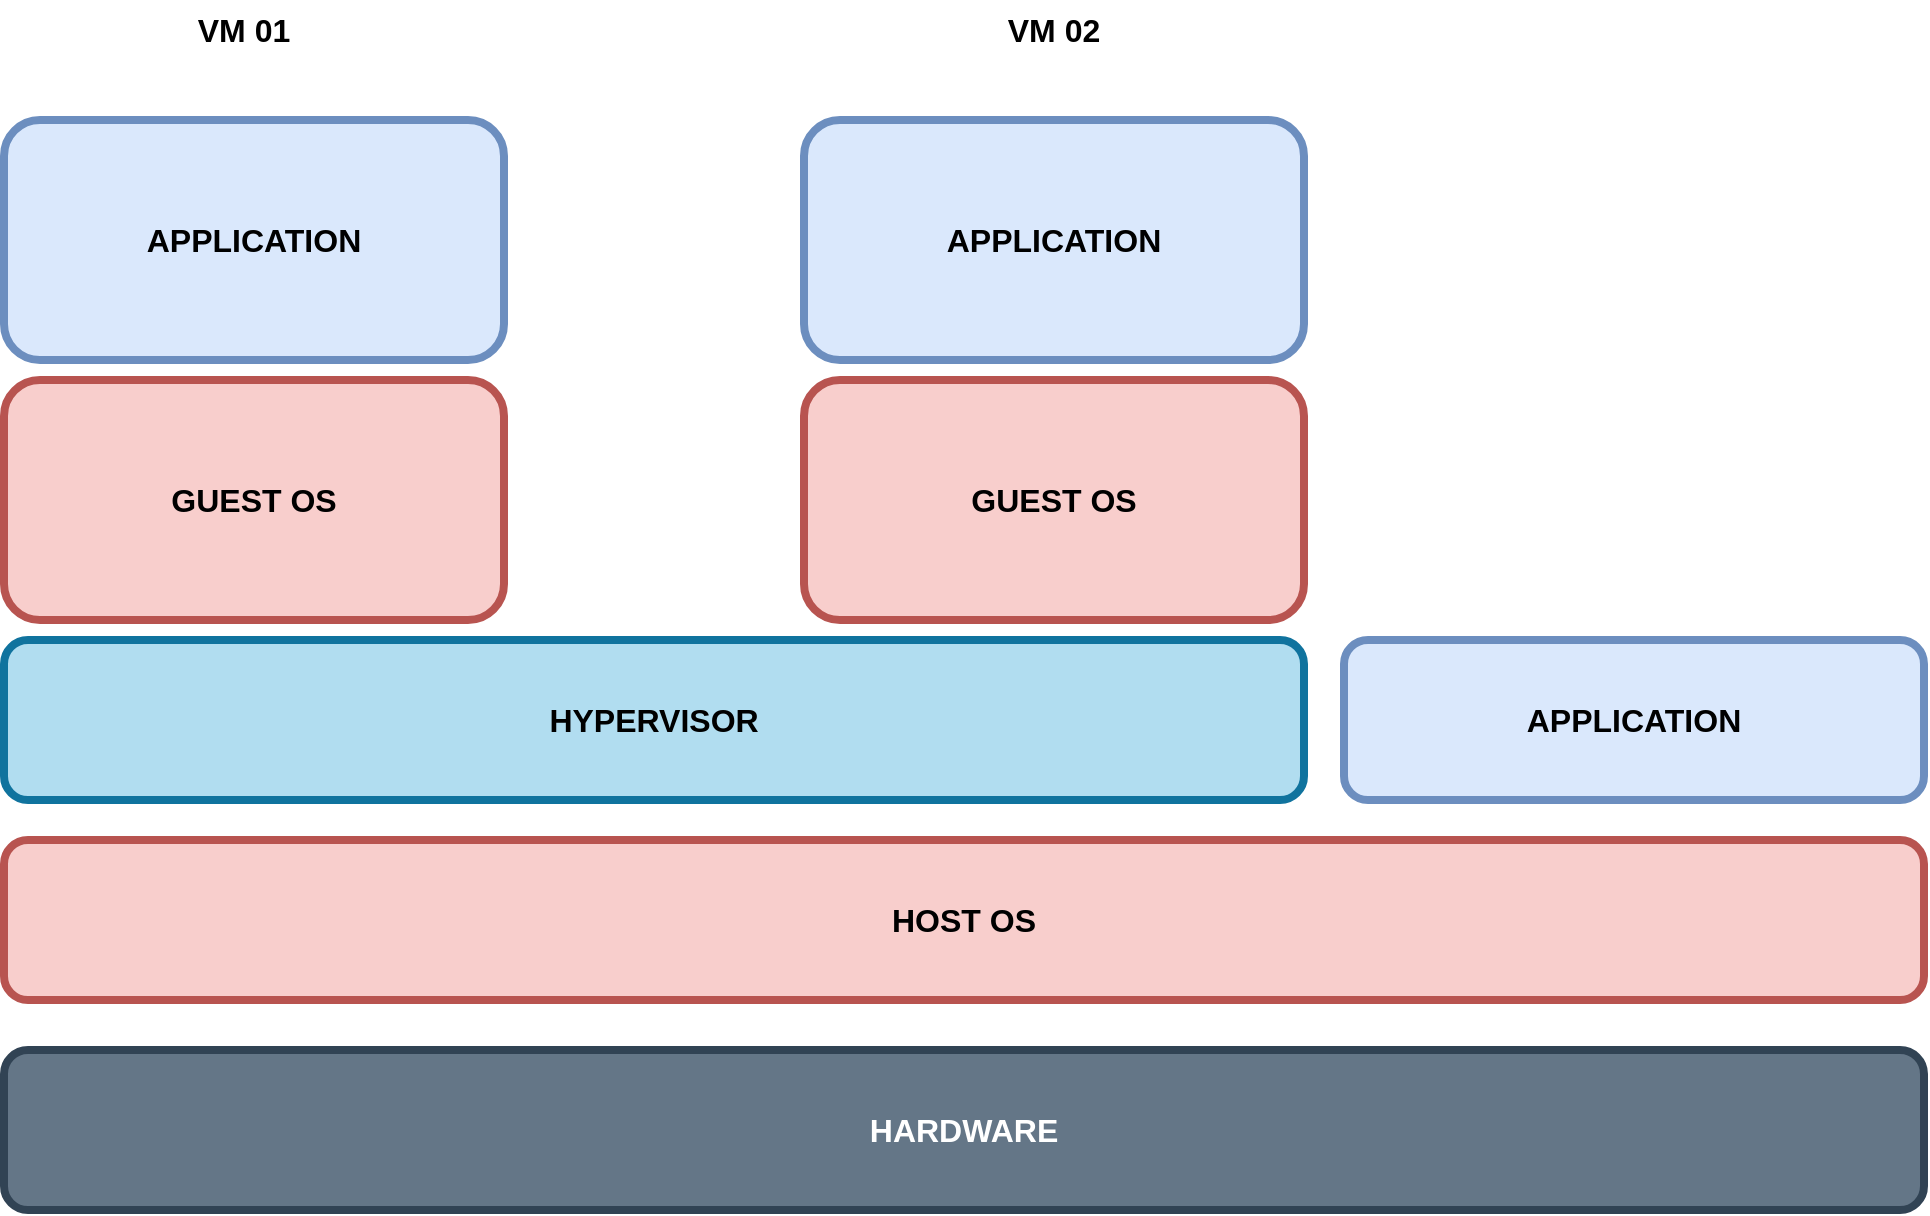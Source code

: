 <mxfile version="22.1.17" type="device">
  <diagram name="Página-1" id="oM4NrAtvXr0_JtJRRIe0">
    <mxGraphModel dx="1194" dy="716" grid="1" gridSize="10" guides="1" tooltips="1" connect="1" arrows="1" fold="1" page="1" pageScale="1" pageWidth="827" pageHeight="1169" math="0" shadow="0">
      <root>
        <mxCell id="0" />
        <mxCell id="1" parent="0" />
        <mxCell id="Qz9yoWyKzJVpS7tjnell-1" value="APPLICATION" style="rounded=1;whiteSpace=wrap;html=1;strokeWidth=4;fillColor=#dae8fc;strokeColor=#6c8ebf;fontSize=16;fontStyle=1" vertex="1" parent="1">
          <mxGeometry x="40" y="80" width="250" height="120" as="geometry" />
        </mxCell>
        <mxCell id="Qz9yoWyKzJVpS7tjnell-2" value="APPLICATION" style="rounded=1;whiteSpace=wrap;html=1;strokeWidth=4;fillColor=#dae8fc;strokeColor=#6c8ebf;fontSize=16;fontStyle=1" vertex="1" parent="1">
          <mxGeometry x="440" y="80" width="250" height="120" as="geometry" />
        </mxCell>
        <mxCell id="Qz9yoWyKzJVpS7tjnell-4" value="GUEST OS" style="rounded=1;whiteSpace=wrap;html=1;strokeWidth=4;fillColor=#f8cecc;strokeColor=#b85450;fontSize=16;fontStyle=1" vertex="1" parent="1">
          <mxGeometry x="40" y="210" width="250" height="120" as="geometry" />
        </mxCell>
        <mxCell id="Qz9yoWyKzJVpS7tjnell-5" value="GUEST OS" style="rounded=1;whiteSpace=wrap;html=1;strokeWidth=4;fillColor=#f8cecc;strokeColor=#b85450;fontSize=16;fontStyle=1" vertex="1" parent="1">
          <mxGeometry x="440" y="210" width="250" height="120" as="geometry" />
        </mxCell>
        <mxCell id="Qz9yoWyKzJVpS7tjnell-6" value="VM 01" style="text;html=1;strokeColor=none;fillColor=none;align=center;verticalAlign=middle;whiteSpace=wrap;rounded=0;fontSize=16;fontStyle=1" vertex="1" parent="1">
          <mxGeometry x="130" y="20" width="60" height="30" as="geometry" />
        </mxCell>
        <mxCell id="Qz9yoWyKzJVpS7tjnell-7" value="VM 02" style="text;html=1;strokeColor=none;fillColor=none;align=center;verticalAlign=middle;whiteSpace=wrap;rounded=0;fontSize=16;fontStyle=1" vertex="1" parent="1">
          <mxGeometry x="535" y="20" width="60" height="30" as="geometry" />
        </mxCell>
        <mxCell id="Qz9yoWyKzJVpS7tjnell-9" value="HYPERVISOR" style="rounded=1;whiteSpace=wrap;html=1;strokeWidth=4;fillColor=#b1ddf0;strokeColor=#10739e;fontSize=16;fontStyle=1" vertex="1" parent="1">
          <mxGeometry x="40" y="340" width="650" height="80" as="geometry" />
        </mxCell>
        <mxCell id="Qz9yoWyKzJVpS7tjnell-10" value="APPLICATION" style="rounded=1;whiteSpace=wrap;html=1;strokeWidth=4;fillColor=#dae8fc;strokeColor=#6c8ebf;fontSize=16;fontStyle=1" vertex="1" parent="1">
          <mxGeometry x="710" y="340" width="290" height="80" as="geometry" />
        </mxCell>
        <mxCell id="Qz9yoWyKzJVpS7tjnell-11" value="HOST OS" style="rounded=1;whiteSpace=wrap;html=1;strokeWidth=4;fillColor=#f8cecc;strokeColor=#b85450;fontSize=16;fontStyle=1" vertex="1" parent="1">
          <mxGeometry x="40" y="440" width="960" height="80" as="geometry" />
        </mxCell>
        <mxCell id="Qz9yoWyKzJVpS7tjnell-12" value="HARDWARE" style="rounded=1;whiteSpace=wrap;html=1;strokeWidth=4;fillColor=#647687;strokeColor=#314354;fontSize=16;fontStyle=1;fontColor=#ffffff;" vertex="1" parent="1">
          <mxGeometry x="40" y="545" width="960" height="80" as="geometry" />
        </mxCell>
      </root>
    </mxGraphModel>
  </diagram>
</mxfile>

